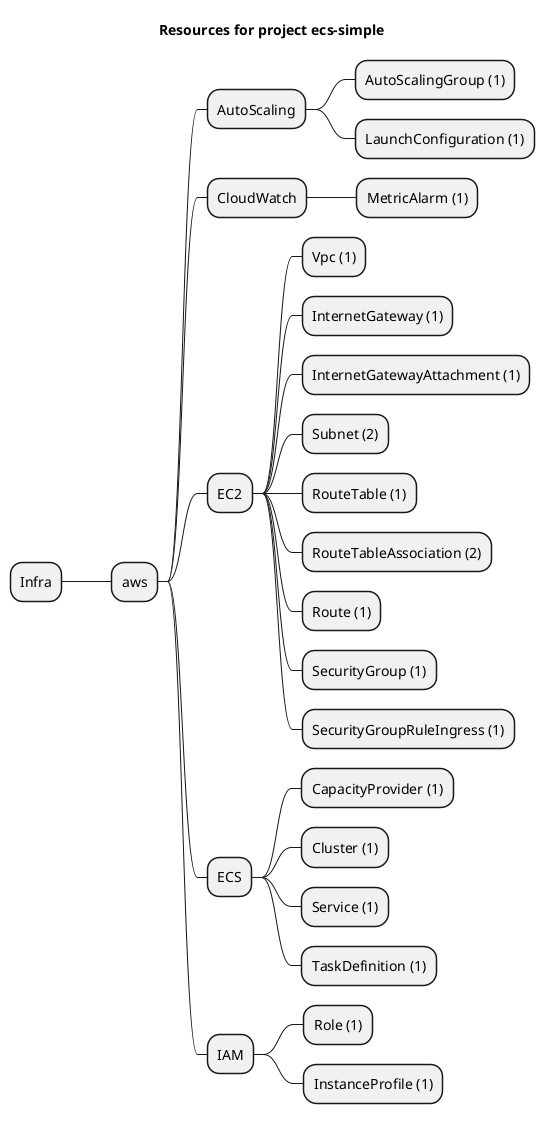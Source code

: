@startmindmap
title Resources for project ecs-simple
skinparam monochrome true
+ Infra
++ aws
+++ AutoScaling
++++ AutoScalingGroup (1)
++++ LaunchConfiguration (1)
+++ CloudWatch
++++ MetricAlarm (1)
+++ EC2
++++ Vpc (1)
++++ InternetGateway (1)
++++ InternetGatewayAttachment (1)
++++ Subnet (2)
++++ RouteTable (1)
++++ RouteTableAssociation (2)
++++ Route (1)
++++ SecurityGroup (1)
++++ SecurityGroupRuleIngress (1)
+++ ECS
++++ CapacityProvider (1)
++++ Cluster (1)
++++ Service (1)
++++ TaskDefinition (1)
+++ IAM
++++ Role (1)
++++ InstanceProfile (1)
@endmindmap